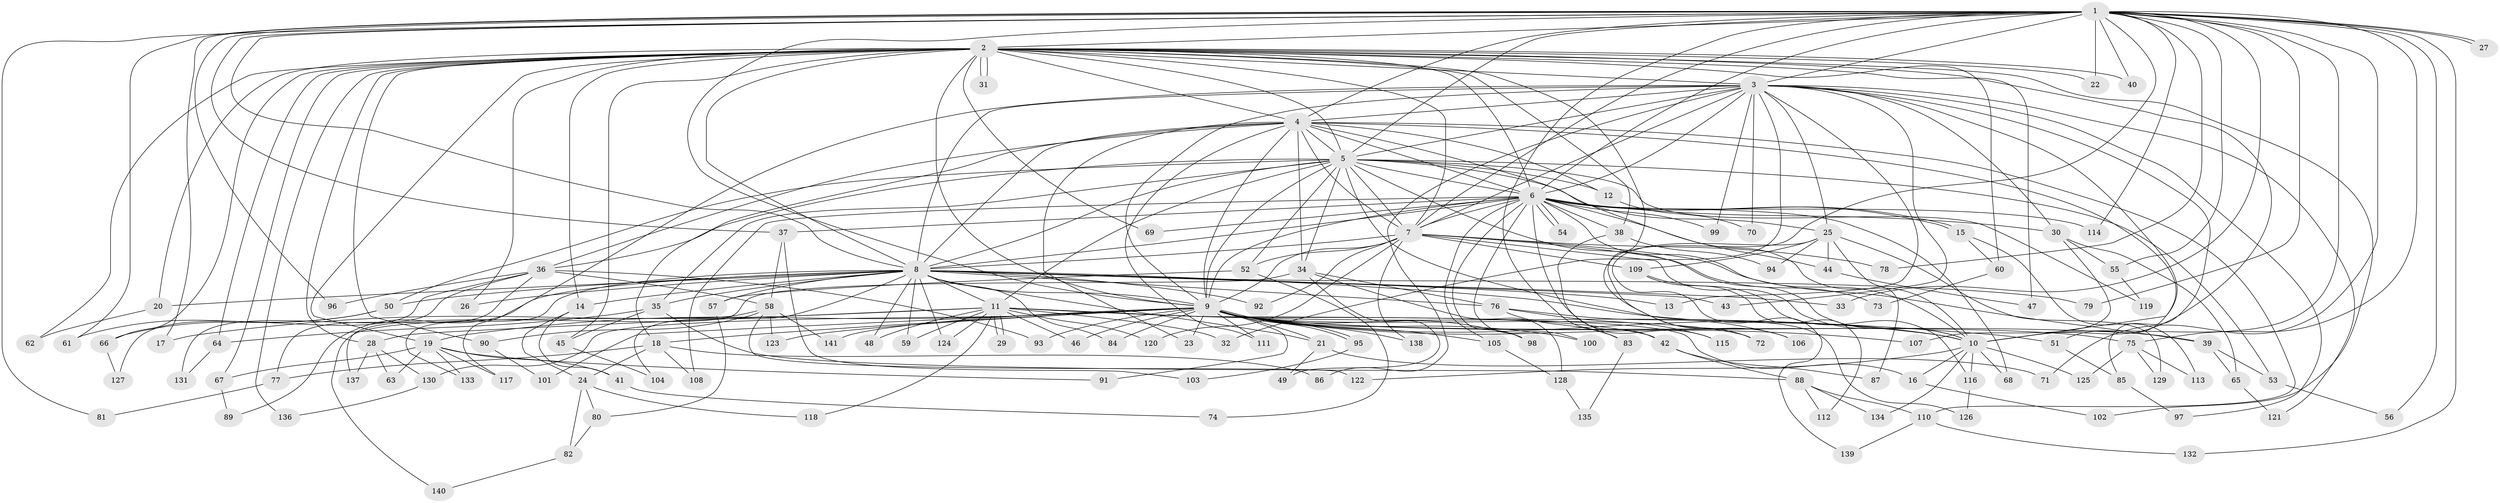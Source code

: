 // Generated by graph-tools (version 1.1) at 2025/34/03/09/25 02:34:45]
// undirected, 141 vertices, 307 edges
graph export_dot {
graph [start="1"]
  node [color=gray90,style=filled];
  1;
  2;
  3;
  4;
  5;
  6;
  7;
  8;
  9;
  10;
  11;
  12;
  13;
  14;
  15;
  16;
  17;
  18;
  19;
  20;
  21;
  22;
  23;
  24;
  25;
  26;
  27;
  28;
  29;
  30;
  31;
  32;
  33;
  34;
  35;
  36;
  37;
  38;
  39;
  40;
  41;
  42;
  43;
  44;
  45;
  46;
  47;
  48;
  49;
  50;
  51;
  52;
  53;
  54;
  55;
  56;
  57;
  58;
  59;
  60;
  61;
  62;
  63;
  64;
  65;
  66;
  67;
  68;
  69;
  70;
  71;
  72;
  73;
  74;
  75;
  76;
  77;
  78;
  79;
  80;
  81;
  82;
  83;
  84;
  85;
  86;
  87;
  88;
  89;
  90;
  91;
  92;
  93;
  94;
  95;
  96;
  97;
  98;
  99;
  100;
  101;
  102;
  103;
  104;
  105;
  106;
  107;
  108;
  109;
  110;
  111;
  112;
  113;
  114;
  115;
  116;
  117;
  118;
  119;
  120;
  121;
  122;
  123;
  124;
  125;
  126;
  127;
  128;
  129;
  130;
  131;
  132;
  133;
  134;
  135;
  136;
  137;
  138;
  139;
  140;
  141;
  1 -- 2;
  1 -- 3;
  1 -- 4;
  1 -- 5;
  1 -- 6;
  1 -- 7;
  1 -- 8;
  1 -- 9;
  1 -- 10;
  1 -- 17;
  1 -- 22;
  1 -- 27;
  1 -- 27;
  1 -- 33;
  1 -- 37;
  1 -- 40;
  1 -- 55;
  1 -- 56;
  1 -- 61;
  1 -- 71;
  1 -- 72;
  1 -- 75;
  1 -- 78;
  1 -- 79;
  1 -- 81;
  1 -- 83;
  1 -- 96;
  1 -- 114;
  1 -- 132;
  2 -- 3;
  2 -- 4;
  2 -- 5;
  2 -- 6;
  2 -- 7;
  2 -- 8;
  2 -- 9;
  2 -- 10;
  2 -- 14;
  2 -- 19;
  2 -- 20;
  2 -- 22;
  2 -- 26;
  2 -- 28;
  2 -- 31;
  2 -- 31;
  2 -- 38;
  2 -- 40;
  2 -- 45;
  2 -- 47;
  2 -- 60;
  2 -- 62;
  2 -- 64;
  2 -- 66;
  2 -- 67;
  2 -- 69;
  2 -- 90;
  2 -- 102;
  2 -- 106;
  2 -- 136;
  3 -- 4;
  3 -- 5;
  3 -- 6;
  3 -- 7;
  3 -- 8;
  3 -- 9;
  3 -- 10;
  3 -- 13;
  3 -- 25;
  3 -- 30;
  3 -- 32;
  3 -- 43;
  3 -- 70;
  3 -- 85;
  3 -- 86;
  3 -- 97;
  3 -- 99;
  3 -- 117;
  3 -- 121;
  4 -- 5;
  4 -- 6;
  4 -- 7;
  4 -- 8;
  4 -- 9;
  4 -- 10;
  4 -- 12;
  4 -- 18;
  4 -- 23;
  4 -- 34;
  4 -- 36;
  4 -- 51;
  4 -- 110;
  4 -- 111;
  5 -- 6;
  5 -- 7;
  5 -- 8;
  5 -- 9;
  5 -- 10;
  5 -- 11;
  5 -- 12;
  5 -- 25;
  5 -- 34;
  5 -- 35;
  5 -- 36;
  5 -- 50;
  5 -- 52;
  5 -- 53;
  5 -- 119;
  5 -- 126;
  6 -- 7;
  6 -- 8;
  6 -- 9;
  6 -- 10;
  6 -- 15;
  6 -- 15;
  6 -- 30;
  6 -- 37;
  6 -- 38;
  6 -- 44;
  6 -- 54;
  6 -- 54;
  6 -- 68;
  6 -- 69;
  6 -- 98;
  6 -- 99;
  6 -- 100;
  6 -- 105;
  6 -- 108;
  6 -- 114;
  6 -- 115;
  7 -- 8;
  7 -- 9;
  7 -- 10;
  7 -- 39;
  7 -- 52;
  7 -- 73;
  7 -- 78;
  7 -- 92;
  7 -- 109;
  7 -- 120;
  7 -- 138;
  8 -- 9;
  8 -- 10;
  8 -- 11;
  8 -- 13;
  8 -- 14;
  8 -- 20;
  8 -- 21;
  8 -- 26;
  8 -- 33;
  8 -- 35;
  8 -- 43;
  8 -- 48;
  8 -- 50;
  8 -- 57;
  8 -- 59;
  8 -- 76;
  8 -- 79;
  8 -- 84;
  8 -- 89;
  8 -- 92;
  8 -- 104;
  8 -- 124;
  8 -- 133;
  9 -- 10;
  9 -- 18;
  9 -- 19;
  9 -- 21;
  9 -- 23;
  9 -- 39;
  9 -- 46;
  9 -- 72;
  9 -- 75;
  9 -- 84;
  9 -- 91;
  9 -- 93;
  9 -- 95;
  9 -- 95;
  9 -- 98;
  9 -- 100;
  9 -- 101;
  9 -- 105;
  9 -- 107;
  9 -- 111;
  9 -- 123;
  9 -- 130;
  9 -- 138;
  9 -- 141;
  10 -- 16;
  10 -- 68;
  10 -- 116;
  10 -- 122;
  10 -- 125;
  10 -- 134;
  11 -- 16;
  11 -- 17;
  11 -- 28;
  11 -- 29;
  11 -- 29;
  11 -- 32;
  11 -- 42;
  11 -- 46;
  11 -- 48;
  11 -- 51;
  11 -- 59;
  11 -- 118;
  11 -- 120;
  11 -- 124;
  12 -- 70;
  14 -- 24;
  14 -- 41;
  15 -- 60;
  15 -- 113;
  16 -- 102;
  18 -- 24;
  18 -- 77;
  18 -- 86;
  18 -- 108;
  19 -- 41;
  19 -- 63;
  19 -- 67;
  19 -- 91;
  19 -- 117;
  19 -- 133;
  20 -- 62;
  21 -- 49;
  21 -- 71;
  24 -- 80;
  24 -- 82;
  24 -- 118;
  25 -- 44;
  25 -- 87;
  25 -- 94;
  25 -- 109;
  25 -- 129;
  25 -- 139;
  28 -- 63;
  28 -- 130;
  28 -- 137;
  30 -- 55;
  30 -- 65;
  30 -- 107;
  34 -- 49;
  34 -- 76;
  34 -- 128;
  34 -- 137;
  35 -- 45;
  35 -- 64;
  35 -- 88;
  36 -- 58;
  36 -- 77;
  36 -- 93;
  36 -- 96;
  36 -- 127;
  36 -- 131;
  37 -- 58;
  37 -- 103;
  38 -- 42;
  38 -- 94;
  39 -- 53;
  39 -- 65;
  41 -- 74;
  42 -- 87;
  42 -- 88;
  44 -- 47;
  45 -- 104;
  50 -- 61;
  50 -- 66;
  51 -- 85;
  52 -- 57;
  52 -- 74;
  53 -- 56;
  55 -- 119;
  57 -- 80;
  58 -- 90;
  58 -- 122;
  58 -- 123;
  58 -- 140;
  58 -- 141;
  60 -- 73;
  64 -- 131;
  65 -- 121;
  66 -- 127;
  67 -- 89;
  75 -- 113;
  75 -- 125;
  75 -- 129;
  76 -- 83;
  76 -- 106;
  76 -- 115;
  77 -- 81;
  80 -- 82;
  82 -- 140;
  83 -- 135;
  85 -- 97;
  88 -- 110;
  88 -- 112;
  88 -- 134;
  90 -- 101;
  95 -- 103;
  105 -- 128;
  109 -- 112;
  109 -- 116;
  110 -- 132;
  110 -- 139;
  116 -- 126;
  128 -- 135;
  130 -- 136;
}

